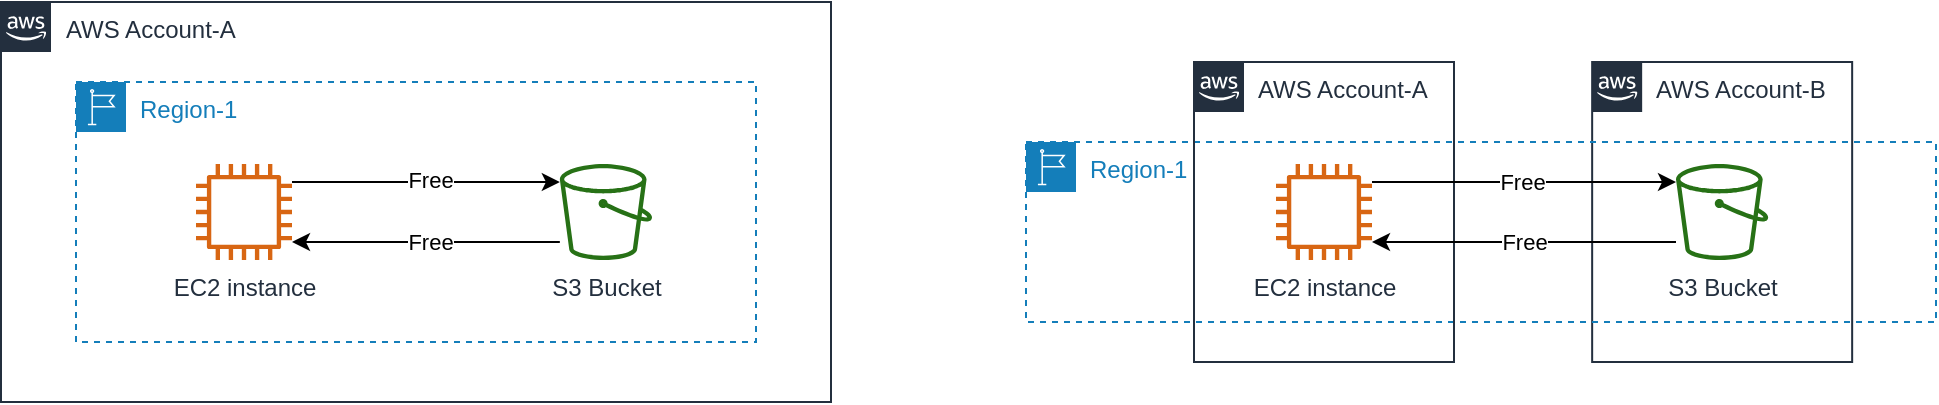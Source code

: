 <mxfile version="16.4.0" type="device"><diagram id="BNCVFGk_G13l_XNPL2ZK" name="第 1 页"><mxGraphModel dx="906" dy="680" grid="1" gridSize="10" guides="1" tooltips="1" connect="1" arrows="1" fold="1" page="1" pageScale="1" pageWidth="827" pageHeight="1169" math="0" shadow="0"><root><mxCell id="0"/><mxCell id="1" parent="0"/><mxCell id="h_Xuqf0aczpf2XHotRX4-15" value="AWS Account-B" style="points=[[0,0],[0.25,0],[0.5,0],[0.75,0],[1,0],[1,0.25],[1,0.5],[1,0.75],[1,1],[0.75,1],[0.5,1],[0.25,1],[0,1],[0,0.75],[0,0.5],[0,0.25]];outlineConnect=0;gradientColor=none;html=1;whiteSpace=wrap;fontSize=12;fontStyle=0;shape=mxgraph.aws4.group;grIcon=mxgraph.aws4.group_aws_cloud_alt;strokeColor=#232F3E;fillColor=none;verticalAlign=top;align=left;spacingLeft=30;fontColor=#232F3E;dashed=0;" parent="1" vertex="1"><mxGeometry x="908.08" y="120" width="130" height="150" as="geometry"/></mxCell><mxCell id="h_Xuqf0aczpf2XHotRX4-1" value="AWS Account-A" style="points=[[0,0],[0.25,0],[0.5,0],[0.75,0],[1,0],[1,0.25],[1,0.5],[1,0.75],[1,1],[0.75,1],[0.5,1],[0.25,1],[0,1],[0,0.75],[0,0.5],[0,0.25]];outlineConnect=0;gradientColor=none;html=1;whiteSpace=wrap;fontSize=12;fontStyle=0;shape=mxgraph.aws4.group;grIcon=mxgraph.aws4.group_aws_cloud_alt;strokeColor=#232F3E;fillColor=none;verticalAlign=top;align=left;spacingLeft=30;fontColor=#232F3E;dashed=0;" parent="1" vertex="1"><mxGeometry x="112.5" y="90" width="415" height="200" as="geometry"/></mxCell><mxCell id="h_Xuqf0aczpf2XHotRX4-2" value="Region-1" style="points=[[0,0],[0.25,0],[0.5,0],[0.75,0],[1,0],[1,0.25],[1,0.5],[1,0.75],[1,1],[0.75,1],[0.5,1],[0.25,1],[0,1],[0,0.75],[0,0.5],[0,0.25]];outlineConnect=0;gradientColor=none;html=1;whiteSpace=wrap;fontSize=12;fontStyle=0;shape=mxgraph.aws4.group;grIcon=mxgraph.aws4.group_region;strokeColor=#147EBA;fillColor=none;verticalAlign=top;align=left;spacingLeft=30;fontColor=#147EBA;dashed=1;" parent="1" vertex="1"><mxGeometry x="150" y="130" width="340" height="130" as="geometry"/></mxCell><mxCell id="h_Xuqf0aczpf2XHotRX4-5" style="edgeStyle=orthogonalEdgeStyle;rounded=0;orthogonalLoop=1;jettySize=auto;html=1;" parent="1" source="h_Xuqf0aczpf2XHotRX4-3" target="h_Xuqf0aczpf2XHotRX4-4" edge="1"><mxGeometry relative="1" as="geometry"><Array as="points"><mxPoint x="340" y="180"/><mxPoint x="340" y="180"/></Array></mxGeometry></mxCell><mxCell id="h_Xuqf0aczpf2XHotRX4-7" value="Free" style="edgeLabel;html=1;align=center;verticalAlign=middle;resizable=0;points=[];" parent="h_Xuqf0aczpf2XHotRX4-5" vertex="1" connectable="0"><mxGeometry x="0.03" y="1" relative="1" as="geometry"><mxPoint as="offset"/></mxGeometry></mxCell><mxCell id="h_Xuqf0aczpf2XHotRX4-3" value="EC2 instance" style="outlineConnect=0;fontColor=#232F3E;gradientColor=none;fillColor=#D86613;strokeColor=none;dashed=0;verticalLabelPosition=bottom;verticalAlign=top;align=center;html=1;fontSize=12;fontStyle=0;aspect=fixed;pointerEvents=1;shape=mxgraph.aws4.instance2;" parent="1" vertex="1"><mxGeometry x="210" y="171" width="48" height="48" as="geometry"/></mxCell><mxCell id="h_Xuqf0aczpf2XHotRX4-6" style="edgeStyle=orthogonalEdgeStyle;rounded=0;orthogonalLoop=1;jettySize=auto;html=1;" parent="1" source="h_Xuqf0aczpf2XHotRX4-4" target="h_Xuqf0aczpf2XHotRX4-3" edge="1"><mxGeometry relative="1" as="geometry"><Array as="points"><mxPoint x="320" y="210"/><mxPoint x="320" y="210"/></Array></mxGeometry></mxCell><mxCell id="h_Xuqf0aczpf2XHotRX4-8" value="Free" style="edgeLabel;html=1;align=center;verticalAlign=middle;resizable=0;points=[];" parent="h_Xuqf0aczpf2XHotRX4-6" vertex="1" connectable="0"><mxGeometry x="-0.239" relative="1" as="geometry"><mxPoint x="-13.92" as="offset"/></mxGeometry></mxCell><mxCell id="h_Xuqf0aczpf2XHotRX4-4" value="S3 Bucket" style="outlineConnect=0;fontColor=#232F3E;gradientColor=none;fillColor=#277116;strokeColor=none;dashed=0;verticalLabelPosition=bottom;verticalAlign=top;align=center;html=1;fontSize=12;fontStyle=0;aspect=fixed;pointerEvents=1;shape=mxgraph.aws4.bucket;" parent="1" vertex="1"><mxGeometry x="391.92" y="171" width="46.15" height="48" as="geometry"/></mxCell><mxCell id="h_Xuqf0aczpf2XHotRX4-10" value="Region-1" style="points=[[0,0],[0.25,0],[0.5,0],[0.75,0],[1,0],[1,0.25],[1,0.5],[1,0.75],[1,1],[0.75,1],[0.5,1],[0.25,1],[0,1],[0,0.75],[0,0.5],[0,0.25]];outlineConnect=0;gradientColor=none;html=1;whiteSpace=wrap;fontSize=12;fontStyle=0;shape=mxgraph.aws4.group;grIcon=mxgraph.aws4.group_region;strokeColor=#147EBA;fillColor=none;verticalAlign=top;align=left;spacingLeft=30;fontColor=#147EBA;dashed=1;" parent="1" vertex="1"><mxGeometry x="625" y="160" width="455" height="90" as="geometry"/></mxCell><mxCell id="h_Xuqf0aczpf2XHotRX4-11" value="AWS Account-A" style="points=[[0,0],[0.25,0],[0.5,0],[0.75,0],[1,0],[1,0.25],[1,0.5],[1,0.75],[1,1],[0.75,1],[0.5,1],[0.25,1],[0,1],[0,0.75],[0,0.5],[0,0.25]];outlineConnect=0;gradientColor=none;html=1;whiteSpace=wrap;fontSize=12;fontStyle=0;shape=mxgraph.aws4.group;grIcon=mxgraph.aws4.group_aws_cloud_alt;strokeColor=#232F3E;fillColor=none;verticalAlign=top;align=left;spacingLeft=30;fontColor=#232F3E;dashed=0;" parent="1" vertex="1"><mxGeometry x="709" y="120" width="130" height="150" as="geometry"/></mxCell><mxCell id="h_Xuqf0aczpf2XHotRX4-17" style="edgeStyle=orthogonalEdgeStyle;rounded=0;orthogonalLoop=1;jettySize=auto;html=1;" parent="1" source="h_Xuqf0aczpf2XHotRX4-13" target="h_Xuqf0aczpf2XHotRX4-14" edge="1"><mxGeometry relative="1" as="geometry"><Array as="points"><mxPoint x="860" y="180"/><mxPoint x="860" y="180"/></Array></mxGeometry></mxCell><mxCell id="h_Xuqf0aczpf2XHotRX4-19" value="Free" style="edgeLabel;html=1;align=center;verticalAlign=middle;resizable=0;points=[];" parent="h_Xuqf0aczpf2XHotRX4-17" vertex="1" connectable="0"><mxGeometry x="-0.013" relative="1" as="geometry"><mxPoint as="offset"/></mxGeometry></mxCell><mxCell id="h_Xuqf0aczpf2XHotRX4-13" value="EC2 instance" style="outlineConnect=0;fontColor=#232F3E;gradientColor=none;fillColor=#D86613;strokeColor=none;dashed=0;verticalLabelPosition=bottom;verticalAlign=top;align=center;html=1;fontSize=12;fontStyle=0;aspect=fixed;pointerEvents=1;shape=mxgraph.aws4.instance2;" parent="1" vertex="1"><mxGeometry x="750" y="171" width="48" height="48" as="geometry"/></mxCell><mxCell id="h_Xuqf0aczpf2XHotRX4-18" style="edgeStyle=orthogonalEdgeStyle;rounded=0;orthogonalLoop=1;jettySize=auto;html=1;" parent="1" source="h_Xuqf0aczpf2XHotRX4-14" target="h_Xuqf0aczpf2XHotRX4-13" edge="1"><mxGeometry relative="1" as="geometry"><Array as="points"><mxPoint x="874" y="210"/><mxPoint x="874" y="210"/></Array></mxGeometry></mxCell><mxCell id="h_Xuqf0aczpf2XHotRX4-20" value="Free" style="edgeLabel;html=1;align=center;verticalAlign=middle;resizable=0;points=[];" parent="h_Xuqf0aczpf2XHotRX4-18" vertex="1" connectable="0"><mxGeometry x="0.013" relative="1" as="geometry"><mxPoint x="1" as="offset"/></mxGeometry></mxCell><mxCell id="h_Xuqf0aczpf2XHotRX4-14" value="S3 Bucket" style="outlineConnect=0;fontColor=#232F3E;gradientColor=none;fillColor=#277116;strokeColor=none;dashed=0;verticalLabelPosition=bottom;verticalAlign=top;align=center;html=1;fontSize=12;fontStyle=0;aspect=fixed;pointerEvents=1;shape=mxgraph.aws4.bucket;" parent="1" vertex="1"><mxGeometry x="950" y="171" width="46.15" height="48" as="geometry"/></mxCell></root></mxGraphModel></diagram></mxfile>